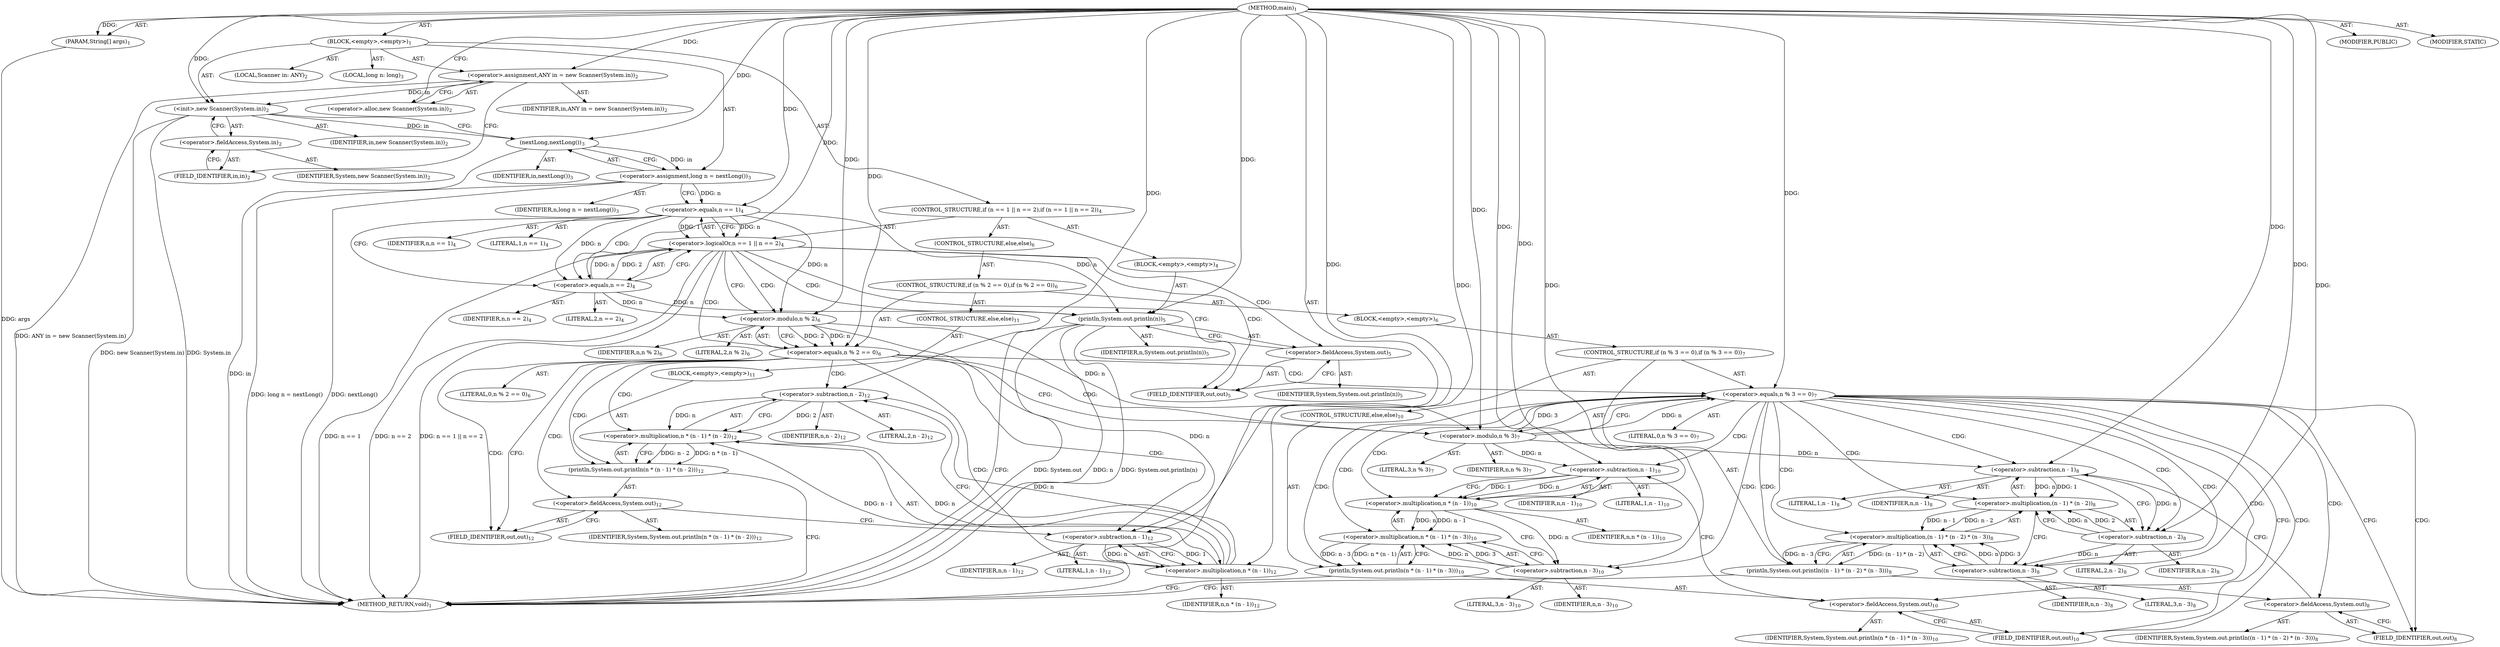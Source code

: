 digraph "main" {  
"19" [label = <(METHOD,main)<SUB>1</SUB>> ]
"20" [label = <(PARAM,String[] args)<SUB>1</SUB>> ]
"21" [label = <(BLOCK,&lt;empty&gt;,&lt;empty&gt;)<SUB>1</SUB>> ]
"4" [label = <(LOCAL,Scanner in: ANY)<SUB>2</SUB>> ]
"22" [label = <(&lt;operator&gt;.assignment,ANY in = new Scanner(System.in))<SUB>2</SUB>> ]
"23" [label = <(IDENTIFIER,in,ANY in = new Scanner(System.in))<SUB>2</SUB>> ]
"24" [label = <(&lt;operator&gt;.alloc,new Scanner(System.in))<SUB>2</SUB>> ]
"25" [label = <(&lt;init&gt;,new Scanner(System.in))<SUB>2</SUB>> ]
"3" [label = <(IDENTIFIER,in,new Scanner(System.in))<SUB>2</SUB>> ]
"26" [label = <(&lt;operator&gt;.fieldAccess,System.in)<SUB>2</SUB>> ]
"27" [label = <(IDENTIFIER,System,new Scanner(System.in))<SUB>2</SUB>> ]
"28" [label = <(FIELD_IDENTIFIER,in,in)<SUB>2</SUB>> ]
"29" [label = <(LOCAL,long n: long)<SUB>3</SUB>> ]
"30" [label = <(&lt;operator&gt;.assignment,long n = nextLong())<SUB>3</SUB>> ]
"31" [label = <(IDENTIFIER,n,long n = nextLong())<SUB>3</SUB>> ]
"32" [label = <(nextLong,nextLong())<SUB>3</SUB>> ]
"33" [label = <(IDENTIFIER,in,nextLong())<SUB>3</SUB>> ]
"34" [label = <(CONTROL_STRUCTURE,if (n == 1 || n == 2),if (n == 1 || n == 2))<SUB>4</SUB>> ]
"35" [label = <(&lt;operator&gt;.logicalOr,n == 1 || n == 2)<SUB>4</SUB>> ]
"36" [label = <(&lt;operator&gt;.equals,n == 1)<SUB>4</SUB>> ]
"37" [label = <(IDENTIFIER,n,n == 1)<SUB>4</SUB>> ]
"38" [label = <(LITERAL,1,n == 1)<SUB>4</SUB>> ]
"39" [label = <(&lt;operator&gt;.equals,n == 2)<SUB>4</SUB>> ]
"40" [label = <(IDENTIFIER,n,n == 2)<SUB>4</SUB>> ]
"41" [label = <(LITERAL,2,n == 2)<SUB>4</SUB>> ]
"42" [label = <(BLOCK,&lt;empty&gt;,&lt;empty&gt;)<SUB>4</SUB>> ]
"43" [label = <(println,System.out.println(n))<SUB>5</SUB>> ]
"44" [label = <(&lt;operator&gt;.fieldAccess,System.out)<SUB>5</SUB>> ]
"45" [label = <(IDENTIFIER,System,System.out.println(n))<SUB>5</SUB>> ]
"46" [label = <(FIELD_IDENTIFIER,out,out)<SUB>5</SUB>> ]
"47" [label = <(IDENTIFIER,n,System.out.println(n))<SUB>5</SUB>> ]
"48" [label = <(CONTROL_STRUCTURE,else,else)<SUB>6</SUB>> ]
"49" [label = <(CONTROL_STRUCTURE,if (n % 2 == 0),if (n % 2 == 0))<SUB>6</SUB>> ]
"50" [label = <(&lt;operator&gt;.equals,n % 2 == 0)<SUB>6</SUB>> ]
"51" [label = <(&lt;operator&gt;.modulo,n % 2)<SUB>6</SUB>> ]
"52" [label = <(IDENTIFIER,n,n % 2)<SUB>6</SUB>> ]
"53" [label = <(LITERAL,2,n % 2)<SUB>6</SUB>> ]
"54" [label = <(LITERAL,0,n % 2 == 0)<SUB>6</SUB>> ]
"55" [label = <(BLOCK,&lt;empty&gt;,&lt;empty&gt;)<SUB>6</SUB>> ]
"56" [label = <(CONTROL_STRUCTURE,if (n % 3 == 0),if (n % 3 == 0))<SUB>7</SUB>> ]
"57" [label = <(&lt;operator&gt;.equals,n % 3 == 0)<SUB>7</SUB>> ]
"58" [label = <(&lt;operator&gt;.modulo,n % 3)<SUB>7</SUB>> ]
"59" [label = <(IDENTIFIER,n,n % 3)<SUB>7</SUB>> ]
"60" [label = <(LITERAL,3,n % 3)<SUB>7</SUB>> ]
"61" [label = <(LITERAL,0,n % 3 == 0)<SUB>7</SUB>> ]
"62" [label = <(println,System.out.println((n - 1) * (n - 2) * (n - 3)))<SUB>8</SUB>> ]
"63" [label = <(&lt;operator&gt;.fieldAccess,System.out)<SUB>8</SUB>> ]
"64" [label = <(IDENTIFIER,System,System.out.println((n - 1) * (n - 2) * (n - 3)))<SUB>8</SUB>> ]
"65" [label = <(FIELD_IDENTIFIER,out,out)<SUB>8</SUB>> ]
"66" [label = <(&lt;operator&gt;.multiplication,(n - 1) * (n - 2) * (n - 3))<SUB>8</SUB>> ]
"67" [label = <(&lt;operator&gt;.multiplication,(n - 1) * (n - 2))<SUB>8</SUB>> ]
"68" [label = <(&lt;operator&gt;.subtraction,n - 1)<SUB>8</SUB>> ]
"69" [label = <(IDENTIFIER,n,n - 1)<SUB>8</SUB>> ]
"70" [label = <(LITERAL,1,n - 1)<SUB>8</SUB>> ]
"71" [label = <(&lt;operator&gt;.subtraction,n - 2)<SUB>8</SUB>> ]
"72" [label = <(IDENTIFIER,n,n - 2)<SUB>8</SUB>> ]
"73" [label = <(LITERAL,2,n - 2)<SUB>8</SUB>> ]
"74" [label = <(&lt;operator&gt;.subtraction,n - 3)<SUB>8</SUB>> ]
"75" [label = <(IDENTIFIER,n,n - 3)<SUB>8</SUB>> ]
"76" [label = <(LITERAL,3,n - 3)<SUB>8</SUB>> ]
"77" [label = <(CONTROL_STRUCTURE,else,else)<SUB>10</SUB>> ]
"78" [label = <(println,System.out.println(n * (n - 1) * (n - 3)))<SUB>10</SUB>> ]
"79" [label = <(&lt;operator&gt;.fieldAccess,System.out)<SUB>10</SUB>> ]
"80" [label = <(IDENTIFIER,System,System.out.println(n * (n - 1) * (n - 3)))<SUB>10</SUB>> ]
"81" [label = <(FIELD_IDENTIFIER,out,out)<SUB>10</SUB>> ]
"82" [label = <(&lt;operator&gt;.multiplication,n * (n - 1) * (n - 3))<SUB>10</SUB>> ]
"83" [label = <(&lt;operator&gt;.multiplication,n * (n - 1))<SUB>10</SUB>> ]
"84" [label = <(IDENTIFIER,n,n * (n - 1))<SUB>10</SUB>> ]
"85" [label = <(&lt;operator&gt;.subtraction,n - 1)<SUB>10</SUB>> ]
"86" [label = <(IDENTIFIER,n,n - 1)<SUB>10</SUB>> ]
"87" [label = <(LITERAL,1,n - 1)<SUB>10</SUB>> ]
"88" [label = <(&lt;operator&gt;.subtraction,n - 3)<SUB>10</SUB>> ]
"89" [label = <(IDENTIFIER,n,n - 3)<SUB>10</SUB>> ]
"90" [label = <(LITERAL,3,n - 3)<SUB>10</SUB>> ]
"91" [label = <(CONTROL_STRUCTURE,else,else)<SUB>11</SUB>> ]
"92" [label = <(BLOCK,&lt;empty&gt;,&lt;empty&gt;)<SUB>11</SUB>> ]
"93" [label = <(println,System.out.println(n * (n - 1) * (n - 2)))<SUB>12</SUB>> ]
"94" [label = <(&lt;operator&gt;.fieldAccess,System.out)<SUB>12</SUB>> ]
"95" [label = <(IDENTIFIER,System,System.out.println(n * (n - 1) * (n - 2)))<SUB>12</SUB>> ]
"96" [label = <(FIELD_IDENTIFIER,out,out)<SUB>12</SUB>> ]
"97" [label = <(&lt;operator&gt;.multiplication,n * (n - 1) * (n - 2))<SUB>12</SUB>> ]
"98" [label = <(&lt;operator&gt;.multiplication,n * (n - 1))<SUB>12</SUB>> ]
"99" [label = <(IDENTIFIER,n,n * (n - 1))<SUB>12</SUB>> ]
"100" [label = <(&lt;operator&gt;.subtraction,n - 1)<SUB>12</SUB>> ]
"101" [label = <(IDENTIFIER,n,n - 1)<SUB>12</SUB>> ]
"102" [label = <(LITERAL,1,n - 1)<SUB>12</SUB>> ]
"103" [label = <(&lt;operator&gt;.subtraction,n - 2)<SUB>12</SUB>> ]
"104" [label = <(IDENTIFIER,n,n - 2)<SUB>12</SUB>> ]
"105" [label = <(LITERAL,2,n - 2)<SUB>12</SUB>> ]
"106" [label = <(MODIFIER,PUBLIC)> ]
"107" [label = <(MODIFIER,STATIC)> ]
"108" [label = <(METHOD_RETURN,void)<SUB>1</SUB>> ]
  "19" -> "20"  [ label = "AST: "] 
  "19" -> "21"  [ label = "AST: "] 
  "19" -> "106"  [ label = "AST: "] 
  "19" -> "107"  [ label = "AST: "] 
  "19" -> "108"  [ label = "AST: "] 
  "21" -> "4"  [ label = "AST: "] 
  "21" -> "22"  [ label = "AST: "] 
  "21" -> "25"  [ label = "AST: "] 
  "21" -> "29"  [ label = "AST: "] 
  "21" -> "30"  [ label = "AST: "] 
  "21" -> "34"  [ label = "AST: "] 
  "22" -> "23"  [ label = "AST: "] 
  "22" -> "24"  [ label = "AST: "] 
  "25" -> "3"  [ label = "AST: "] 
  "25" -> "26"  [ label = "AST: "] 
  "26" -> "27"  [ label = "AST: "] 
  "26" -> "28"  [ label = "AST: "] 
  "30" -> "31"  [ label = "AST: "] 
  "30" -> "32"  [ label = "AST: "] 
  "32" -> "33"  [ label = "AST: "] 
  "34" -> "35"  [ label = "AST: "] 
  "34" -> "42"  [ label = "AST: "] 
  "34" -> "48"  [ label = "AST: "] 
  "35" -> "36"  [ label = "AST: "] 
  "35" -> "39"  [ label = "AST: "] 
  "36" -> "37"  [ label = "AST: "] 
  "36" -> "38"  [ label = "AST: "] 
  "39" -> "40"  [ label = "AST: "] 
  "39" -> "41"  [ label = "AST: "] 
  "42" -> "43"  [ label = "AST: "] 
  "43" -> "44"  [ label = "AST: "] 
  "43" -> "47"  [ label = "AST: "] 
  "44" -> "45"  [ label = "AST: "] 
  "44" -> "46"  [ label = "AST: "] 
  "48" -> "49"  [ label = "AST: "] 
  "49" -> "50"  [ label = "AST: "] 
  "49" -> "55"  [ label = "AST: "] 
  "49" -> "91"  [ label = "AST: "] 
  "50" -> "51"  [ label = "AST: "] 
  "50" -> "54"  [ label = "AST: "] 
  "51" -> "52"  [ label = "AST: "] 
  "51" -> "53"  [ label = "AST: "] 
  "55" -> "56"  [ label = "AST: "] 
  "56" -> "57"  [ label = "AST: "] 
  "56" -> "62"  [ label = "AST: "] 
  "56" -> "77"  [ label = "AST: "] 
  "57" -> "58"  [ label = "AST: "] 
  "57" -> "61"  [ label = "AST: "] 
  "58" -> "59"  [ label = "AST: "] 
  "58" -> "60"  [ label = "AST: "] 
  "62" -> "63"  [ label = "AST: "] 
  "62" -> "66"  [ label = "AST: "] 
  "63" -> "64"  [ label = "AST: "] 
  "63" -> "65"  [ label = "AST: "] 
  "66" -> "67"  [ label = "AST: "] 
  "66" -> "74"  [ label = "AST: "] 
  "67" -> "68"  [ label = "AST: "] 
  "67" -> "71"  [ label = "AST: "] 
  "68" -> "69"  [ label = "AST: "] 
  "68" -> "70"  [ label = "AST: "] 
  "71" -> "72"  [ label = "AST: "] 
  "71" -> "73"  [ label = "AST: "] 
  "74" -> "75"  [ label = "AST: "] 
  "74" -> "76"  [ label = "AST: "] 
  "77" -> "78"  [ label = "AST: "] 
  "78" -> "79"  [ label = "AST: "] 
  "78" -> "82"  [ label = "AST: "] 
  "79" -> "80"  [ label = "AST: "] 
  "79" -> "81"  [ label = "AST: "] 
  "82" -> "83"  [ label = "AST: "] 
  "82" -> "88"  [ label = "AST: "] 
  "83" -> "84"  [ label = "AST: "] 
  "83" -> "85"  [ label = "AST: "] 
  "85" -> "86"  [ label = "AST: "] 
  "85" -> "87"  [ label = "AST: "] 
  "88" -> "89"  [ label = "AST: "] 
  "88" -> "90"  [ label = "AST: "] 
  "91" -> "92"  [ label = "AST: "] 
  "92" -> "93"  [ label = "AST: "] 
  "93" -> "94"  [ label = "AST: "] 
  "93" -> "97"  [ label = "AST: "] 
  "94" -> "95"  [ label = "AST: "] 
  "94" -> "96"  [ label = "AST: "] 
  "97" -> "98"  [ label = "AST: "] 
  "97" -> "103"  [ label = "AST: "] 
  "98" -> "99"  [ label = "AST: "] 
  "98" -> "100"  [ label = "AST: "] 
  "100" -> "101"  [ label = "AST: "] 
  "100" -> "102"  [ label = "AST: "] 
  "103" -> "104"  [ label = "AST: "] 
  "103" -> "105"  [ label = "AST: "] 
  "22" -> "28"  [ label = "CFG: "] 
  "25" -> "32"  [ label = "CFG: "] 
  "30" -> "36"  [ label = "CFG: "] 
  "24" -> "22"  [ label = "CFG: "] 
  "26" -> "25"  [ label = "CFG: "] 
  "32" -> "30"  [ label = "CFG: "] 
  "35" -> "46"  [ label = "CFG: "] 
  "35" -> "51"  [ label = "CFG: "] 
  "28" -> "26"  [ label = "CFG: "] 
  "36" -> "35"  [ label = "CFG: "] 
  "36" -> "39"  [ label = "CFG: "] 
  "39" -> "35"  [ label = "CFG: "] 
  "43" -> "108"  [ label = "CFG: "] 
  "44" -> "43"  [ label = "CFG: "] 
  "50" -> "58"  [ label = "CFG: "] 
  "50" -> "96"  [ label = "CFG: "] 
  "46" -> "44"  [ label = "CFG: "] 
  "51" -> "50"  [ label = "CFG: "] 
  "57" -> "65"  [ label = "CFG: "] 
  "57" -> "81"  [ label = "CFG: "] 
  "62" -> "108"  [ label = "CFG: "] 
  "93" -> "108"  [ label = "CFG: "] 
  "58" -> "57"  [ label = "CFG: "] 
  "63" -> "68"  [ label = "CFG: "] 
  "66" -> "62"  [ label = "CFG: "] 
  "78" -> "108"  [ label = "CFG: "] 
  "94" -> "100"  [ label = "CFG: "] 
  "97" -> "93"  [ label = "CFG: "] 
  "65" -> "63"  [ label = "CFG: "] 
  "67" -> "74"  [ label = "CFG: "] 
  "74" -> "66"  [ label = "CFG: "] 
  "79" -> "85"  [ label = "CFG: "] 
  "82" -> "78"  [ label = "CFG: "] 
  "96" -> "94"  [ label = "CFG: "] 
  "98" -> "103"  [ label = "CFG: "] 
  "103" -> "97"  [ label = "CFG: "] 
  "68" -> "71"  [ label = "CFG: "] 
  "71" -> "67"  [ label = "CFG: "] 
  "81" -> "79"  [ label = "CFG: "] 
  "83" -> "88"  [ label = "CFG: "] 
  "88" -> "82"  [ label = "CFG: "] 
  "100" -> "98"  [ label = "CFG: "] 
  "85" -> "83"  [ label = "CFG: "] 
  "19" -> "24"  [ label = "CFG: "] 
  "20" -> "108"  [ label = "DDG: args"] 
  "22" -> "108"  [ label = "DDG: ANY in = new Scanner(System.in)"] 
  "25" -> "108"  [ label = "DDG: System.in"] 
  "25" -> "108"  [ label = "DDG: new Scanner(System.in)"] 
  "32" -> "108"  [ label = "DDG: in"] 
  "30" -> "108"  [ label = "DDG: nextLong()"] 
  "30" -> "108"  [ label = "DDG: long n = nextLong()"] 
  "35" -> "108"  [ label = "DDG: n == 1"] 
  "35" -> "108"  [ label = "DDG: n == 2"] 
  "35" -> "108"  [ label = "DDG: n == 1 || n == 2"] 
  "43" -> "108"  [ label = "DDG: System.out"] 
  "43" -> "108"  [ label = "DDG: n"] 
  "43" -> "108"  [ label = "DDG: System.out.println(n)"] 
  "19" -> "20"  [ label = "DDG: "] 
  "19" -> "22"  [ label = "DDG: "] 
  "32" -> "30"  [ label = "DDG: in"] 
  "22" -> "25"  [ label = "DDG: in"] 
  "19" -> "25"  [ label = "DDG: "] 
  "25" -> "32"  [ label = "DDG: in"] 
  "19" -> "32"  [ label = "DDG: "] 
  "36" -> "35"  [ label = "DDG: n"] 
  "36" -> "35"  [ label = "DDG: 1"] 
  "39" -> "35"  [ label = "DDG: n"] 
  "39" -> "35"  [ label = "DDG: 2"] 
  "30" -> "36"  [ label = "DDG: n"] 
  "19" -> "36"  [ label = "DDG: "] 
  "36" -> "39"  [ label = "DDG: n"] 
  "19" -> "39"  [ label = "DDG: "] 
  "36" -> "43"  [ label = "DDG: n"] 
  "39" -> "43"  [ label = "DDG: n"] 
  "19" -> "43"  [ label = "DDG: "] 
  "51" -> "50"  [ label = "DDG: n"] 
  "51" -> "50"  [ label = "DDG: 2"] 
  "19" -> "50"  [ label = "DDG: "] 
  "36" -> "51"  [ label = "DDG: n"] 
  "39" -> "51"  [ label = "DDG: n"] 
  "19" -> "51"  [ label = "DDG: "] 
  "58" -> "57"  [ label = "DDG: n"] 
  "58" -> "57"  [ label = "DDG: 3"] 
  "19" -> "57"  [ label = "DDG: "] 
  "66" -> "62"  [ label = "DDG: (n - 1) * (n - 2)"] 
  "66" -> "62"  [ label = "DDG: n - 3"] 
  "97" -> "93"  [ label = "DDG: n * (n - 1)"] 
  "97" -> "93"  [ label = "DDG: n - 2"] 
  "51" -> "58"  [ label = "DDG: n"] 
  "19" -> "58"  [ label = "DDG: "] 
  "67" -> "66"  [ label = "DDG: n - 1"] 
  "67" -> "66"  [ label = "DDG: n - 2"] 
  "74" -> "66"  [ label = "DDG: n"] 
  "74" -> "66"  [ label = "DDG: 3"] 
  "82" -> "78"  [ label = "DDG: n * (n - 1)"] 
  "82" -> "78"  [ label = "DDG: n - 3"] 
  "98" -> "97"  [ label = "DDG: n"] 
  "98" -> "97"  [ label = "DDG: n - 1"] 
  "103" -> "97"  [ label = "DDG: n"] 
  "103" -> "97"  [ label = "DDG: 2"] 
  "68" -> "67"  [ label = "DDG: n"] 
  "68" -> "67"  [ label = "DDG: 1"] 
  "71" -> "67"  [ label = "DDG: n"] 
  "71" -> "67"  [ label = "DDG: 2"] 
  "71" -> "74"  [ label = "DDG: n"] 
  "19" -> "74"  [ label = "DDG: "] 
  "83" -> "82"  [ label = "DDG: n"] 
  "83" -> "82"  [ label = "DDG: n - 1"] 
  "88" -> "82"  [ label = "DDG: n"] 
  "88" -> "82"  [ label = "DDG: 3"] 
  "100" -> "98"  [ label = "DDG: n"] 
  "19" -> "98"  [ label = "DDG: "] 
  "100" -> "98"  [ label = "DDG: 1"] 
  "98" -> "103"  [ label = "DDG: n"] 
  "19" -> "103"  [ label = "DDG: "] 
  "58" -> "68"  [ label = "DDG: n"] 
  "19" -> "68"  [ label = "DDG: "] 
  "68" -> "71"  [ label = "DDG: n"] 
  "19" -> "71"  [ label = "DDG: "] 
  "85" -> "83"  [ label = "DDG: n"] 
  "19" -> "83"  [ label = "DDG: "] 
  "85" -> "83"  [ label = "DDG: 1"] 
  "83" -> "88"  [ label = "DDG: n"] 
  "19" -> "88"  [ label = "DDG: "] 
  "51" -> "100"  [ label = "DDG: n"] 
  "19" -> "100"  [ label = "DDG: "] 
  "58" -> "85"  [ label = "DDG: n"] 
  "19" -> "85"  [ label = "DDG: "] 
  "35" -> "51"  [ label = "CDG: "] 
  "35" -> "46"  [ label = "CDG: "] 
  "35" -> "50"  [ label = "CDG: "] 
  "35" -> "44"  [ label = "CDG: "] 
  "35" -> "43"  [ label = "CDG: "] 
  "36" -> "39"  [ label = "CDG: "] 
  "50" -> "94"  [ label = "CDG: "] 
  "50" -> "96"  [ label = "CDG: "] 
  "50" -> "57"  [ label = "CDG: "] 
  "50" -> "98"  [ label = "CDG: "] 
  "50" -> "103"  [ label = "CDG: "] 
  "50" -> "97"  [ label = "CDG: "] 
  "50" -> "93"  [ label = "CDG: "] 
  "50" -> "58"  [ label = "CDG: "] 
  "50" -> "100"  [ label = "CDG: "] 
  "57" -> "68"  [ label = "CDG: "] 
  "57" -> "66"  [ label = "CDG: "] 
  "57" -> "81"  [ label = "CDG: "] 
  "57" -> "85"  [ label = "CDG: "] 
  "57" -> "67"  [ label = "CDG: "] 
  "57" -> "74"  [ label = "CDG: "] 
  "57" -> "65"  [ label = "CDG: "] 
  "57" -> "82"  [ label = "CDG: "] 
  "57" -> "79"  [ label = "CDG: "] 
  "57" -> "83"  [ label = "CDG: "] 
  "57" -> "71"  [ label = "CDG: "] 
  "57" -> "88"  [ label = "CDG: "] 
  "57" -> "63"  [ label = "CDG: "] 
  "57" -> "78"  [ label = "CDG: "] 
  "57" -> "62"  [ label = "CDG: "] 
}
